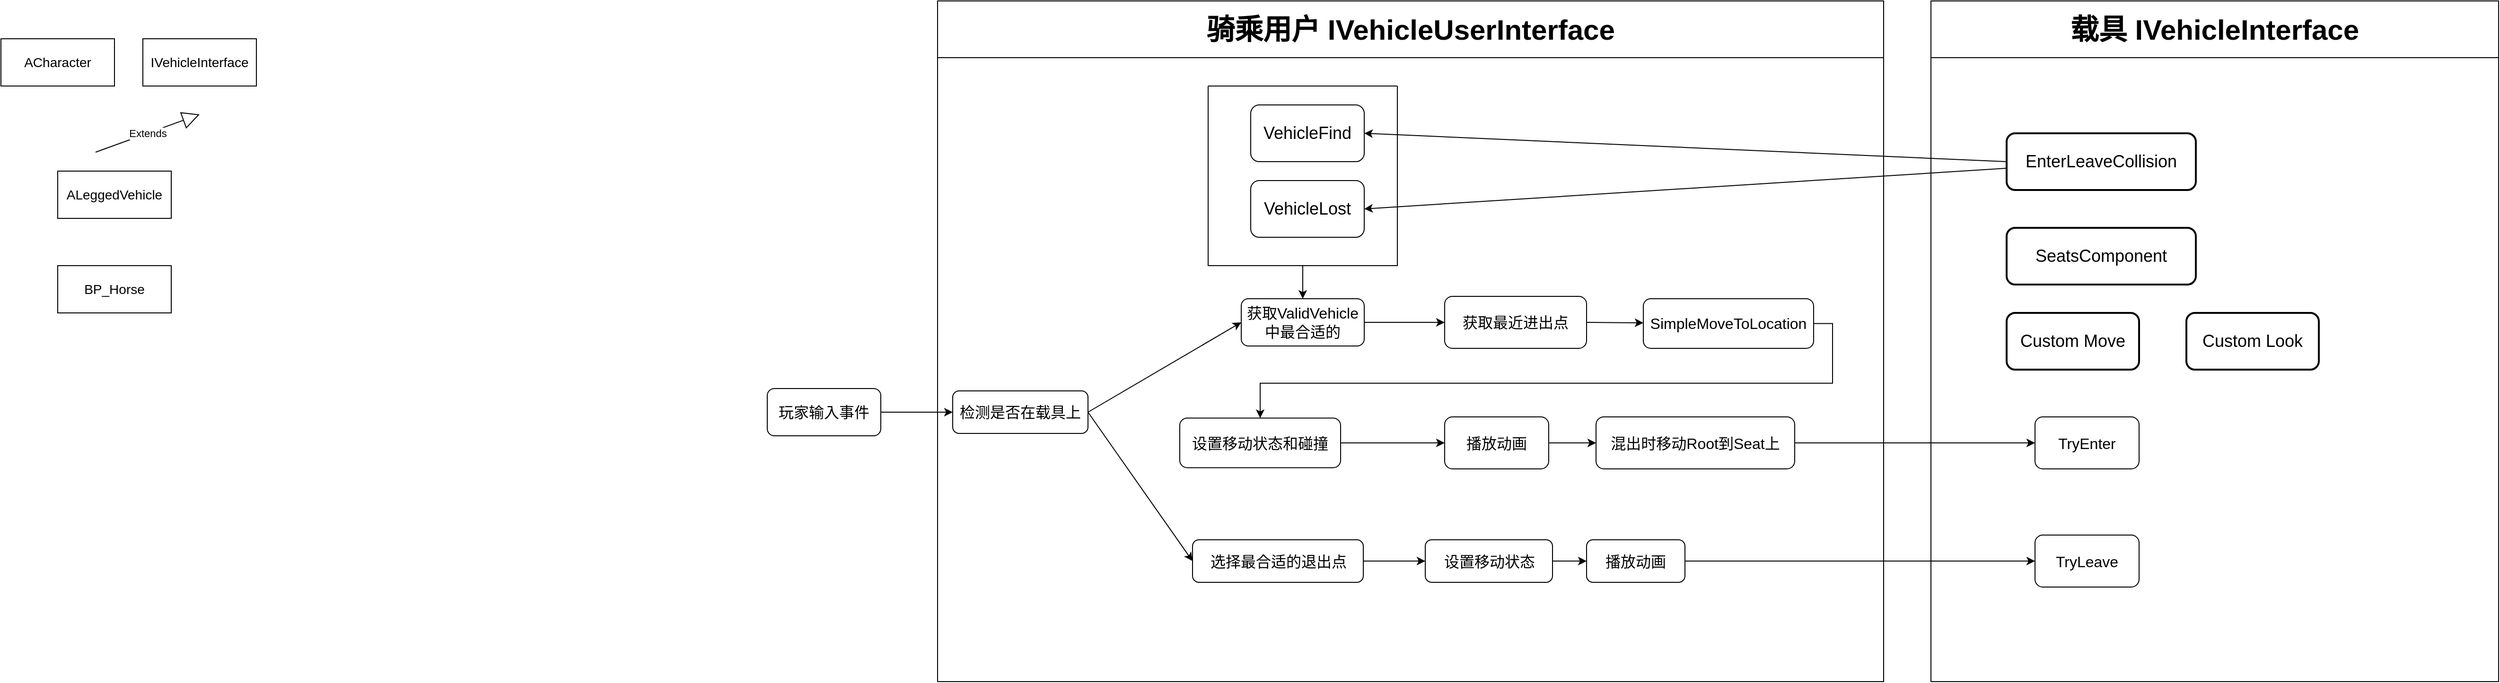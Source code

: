 <mxfile version="26.1.0">
  <diagram name="第 1 页" id="gDU1b_FPKUj2_BpZ1eFG">
    <mxGraphModel dx="3457" dy="2124" grid="1" gridSize="10" guides="1" tooltips="1" connect="1" arrows="1" fold="1" page="1" pageScale="1" pageWidth="827" pageHeight="1169" math="0" shadow="0">
      <root>
        <mxCell id="0" />
        <mxCell id="1" parent="0" />
        <mxCell id="uNpfINHXBhPcbjjiFxd6-16" style="edgeStyle=orthogonalEdgeStyle;rounded=0;orthogonalLoop=1;jettySize=auto;html=1;exitX=1;exitY=0.5;exitDx=0;exitDy=0;" parent="1" source="uNpfINHXBhPcbjjiFxd6-2" target="uNpfINHXBhPcbjjiFxd6-15" edge="1">
          <mxGeometry relative="1" as="geometry" />
        </mxCell>
        <mxCell id="uNpfINHXBhPcbjjiFxd6-2" value="&lt;font style=&quot;font-size: 16px;&quot;&gt;玩家输入事件&lt;/font&gt;" style="rounded=1;whiteSpace=wrap;html=1;" parent="1" vertex="1">
          <mxGeometry x="-780" y="240" width="120" height="50" as="geometry" />
        </mxCell>
        <mxCell id="uNpfINHXBhPcbjjiFxd6-8" value="&lt;font style=&quot;font-size: 30px;&quot;&gt;载具&amp;nbsp;IVehicleInterface&lt;/font&gt;" style="swimlane;whiteSpace=wrap;html=1;startSize=60;" parent="1" vertex="1">
          <mxGeometry x="450" y="-170" width="600" height="720" as="geometry" />
        </mxCell>
        <mxCell id="uNpfINHXBhPcbjjiFxd6-5" value="&lt;span style=&quot;font-size: 18px;&quot;&gt;EnterLeaveCollision&lt;/span&gt;" style="rounded=1;whiteSpace=wrap;html=1;strokeWidth=2;" parent="uNpfINHXBhPcbjjiFxd6-8" vertex="1">
          <mxGeometry x="80" y="140" width="200" height="60" as="geometry" />
        </mxCell>
        <mxCell id="uNpfINHXBhPcbjjiFxd6-32" value="&lt;span style=&quot;font-size: 16px;&quot;&gt;TryEnter&lt;/span&gt;" style="rounded=1;whiteSpace=wrap;html=1;" parent="uNpfINHXBhPcbjjiFxd6-8" vertex="1">
          <mxGeometry x="110" y="440" width="110" height="55" as="geometry" />
        </mxCell>
        <mxCell id="uNpfINHXBhPcbjjiFxd6-37" value="&lt;span style=&quot;font-size: 16px;&quot;&gt;TryLeave&lt;/span&gt;" style="rounded=1;whiteSpace=wrap;html=1;" parent="uNpfINHXBhPcbjjiFxd6-8" vertex="1">
          <mxGeometry x="110" y="565" width="110" height="55" as="geometry" />
        </mxCell>
        <mxCell id="uNpfINHXBhPcbjjiFxd6-48" value="&lt;span style=&quot;font-size: 18px;&quot;&gt;SeatsComponent&lt;/span&gt;" style="rounded=1;whiteSpace=wrap;html=1;strokeWidth=2;" parent="uNpfINHXBhPcbjjiFxd6-8" vertex="1">
          <mxGeometry x="80" y="240" width="200" height="60" as="geometry" />
        </mxCell>
        <mxCell id="uNpfINHXBhPcbjjiFxd6-49" value="&lt;span style=&quot;font-size: 18px;&quot;&gt;Custom Move&lt;/span&gt;" style="rounded=1;whiteSpace=wrap;html=1;strokeWidth=2;" parent="uNpfINHXBhPcbjjiFxd6-8" vertex="1">
          <mxGeometry x="80" y="330" width="140" height="60" as="geometry" />
        </mxCell>
        <mxCell id="uNpfINHXBhPcbjjiFxd6-50" value="&lt;span style=&quot;font-size: 18px;&quot;&gt;Custom Look&lt;/span&gt;" style="rounded=1;whiteSpace=wrap;html=1;strokeWidth=2;" parent="uNpfINHXBhPcbjjiFxd6-8" vertex="1">
          <mxGeometry x="270" y="330" width="140" height="60" as="geometry" />
        </mxCell>
        <mxCell id="uNpfINHXBhPcbjjiFxd6-10" value="&lt;span style=&quot;font-size: 30px;&quot;&gt;骑乘用户&amp;nbsp;IVehicleUserInterface&lt;/span&gt;" style="swimlane;whiteSpace=wrap;html=1;startSize=60;" parent="1" vertex="1">
          <mxGeometry x="-600" y="-170" width="1000" height="720" as="geometry" />
        </mxCell>
        <mxCell id="uNpfINHXBhPcbjjiFxd6-34" style="rounded=0;orthogonalLoop=1;jettySize=auto;html=1;exitX=1;exitY=0.5;exitDx=0;exitDy=0;entryX=0;entryY=0.5;entryDx=0;entryDy=0;" parent="uNpfINHXBhPcbjjiFxd6-10" source="uNpfINHXBhPcbjjiFxd6-15" target="uNpfINHXBhPcbjjiFxd6-19" edge="1">
          <mxGeometry relative="1" as="geometry" />
        </mxCell>
        <mxCell id="uNpfINHXBhPcbjjiFxd6-41" style="rounded=0;orthogonalLoop=1;jettySize=auto;html=1;exitX=1;exitY=0.5;exitDx=0;exitDy=0;entryX=0;entryY=0.5;entryDx=0;entryDy=0;" parent="uNpfINHXBhPcbjjiFxd6-10" source="uNpfINHXBhPcbjjiFxd6-15" target="uNpfINHXBhPcbjjiFxd6-40" edge="1">
          <mxGeometry relative="1" as="geometry" />
        </mxCell>
        <mxCell id="uNpfINHXBhPcbjjiFxd6-15" value="&lt;font style=&quot;font-size: 16px;&quot;&gt;检测是否在载具上&lt;/font&gt;" style="rounded=1;whiteSpace=wrap;html=1;" parent="uNpfINHXBhPcbjjiFxd6-10" vertex="1">
          <mxGeometry x="16" y="412.5" width="143" height="45" as="geometry" />
        </mxCell>
        <mxCell id="uNpfINHXBhPcbjjiFxd6-24" style="edgeStyle=orthogonalEdgeStyle;rounded=0;orthogonalLoop=1;jettySize=auto;html=1;exitX=1;exitY=0.5;exitDx=0;exitDy=0;" parent="uNpfINHXBhPcbjjiFxd6-10" source="uNpfINHXBhPcbjjiFxd6-19" target="uNpfINHXBhPcbjjiFxd6-23" edge="1">
          <mxGeometry relative="1" as="geometry" />
        </mxCell>
        <mxCell id="uNpfINHXBhPcbjjiFxd6-19" value="&lt;span style=&quot;font-size: 16px;&quot;&gt;获取ValidVehicle中最合适的&lt;/span&gt;" style="rounded=1;whiteSpace=wrap;html=1;" parent="uNpfINHXBhPcbjjiFxd6-10" vertex="1">
          <mxGeometry x="321" y="315" width="130" height="50" as="geometry" />
        </mxCell>
        <mxCell id="uNpfINHXBhPcbjjiFxd6-22" style="rounded=0;orthogonalLoop=1;jettySize=auto;html=1;exitX=0.5;exitY=1;exitDx=0;exitDy=0;entryX=0.5;entryY=0;entryDx=0;entryDy=0;" parent="uNpfINHXBhPcbjjiFxd6-10" source="uNpfINHXBhPcbjjiFxd6-21" target="uNpfINHXBhPcbjjiFxd6-19" edge="1">
          <mxGeometry relative="1" as="geometry" />
        </mxCell>
        <mxCell id="uNpfINHXBhPcbjjiFxd6-21" value="" style="swimlane;startSize=0;" parent="uNpfINHXBhPcbjjiFxd6-10" vertex="1">
          <mxGeometry x="286" y="90" width="200" height="190" as="geometry" />
        </mxCell>
        <mxCell id="uNpfINHXBhPcbjjiFxd6-6" value="&lt;span style=&quot;font-size: 18px;&quot;&gt;VehicleFind&lt;/span&gt;" style="rounded=1;whiteSpace=wrap;html=1;" parent="uNpfINHXBhPcbjjiFxd6-21" vertex="1">
          <mxGeometry x="45" y="20" width="120" height="60" as="geometry" />
        </mxCell>
        <mxCell id="uNpfINHXBhPcbjjiFxd6-7" value="&lt;span style=&quot;font-size: 18px;&quot;&gt;VehicleLost&lt;/span&gt;" style="rounded=1;whiteSpace=wrap;html=1;" parent="uNpfINHXBhPcbjjiFxd6-21" vertex="1">
          <mxGeometry x="45" y="100" width="120" height="60" as="geometry" />
        </mxCell>
        <mxCell id="uNpfINHXBhPcbjjiFxd6-27" style="rounded=0;orthogonalLoop=1;jettySize=auto;html=1;exitX=1;exitY=0.5;exitDx=0;exitDy=0;" parent="uNpfINHXBhPcbjjiFxd6-10" source="uNpfINHXBhPcbjjiFxd6-23" target="uNpfINHXBhPcbjjiFxd6-26" edge="1">
          <mxGeometry relative="1" as="geometry" />
        </mxCell>
        <mxCell id="uNpfINHXBhPcbjjiFxd6-23" value="&lt;span style=&quot;font-size: 16px;&quot;&gt;获取最近进出点&lt;/span&gt;" style="rounded=1;whiteSpace=wrap;html=1;" parent="uNpfINHXBhPcbjjiFxd6-10" vertex="1">
          <mxGeometry x="536" y="312.5" width="150" height="55" as="geometry" />
        </mxCell>
        <mxCell id="uNpfINHXBhPcbjjiFxd6-26" value="&lt;span style=&quot;font-size: 16px;&quot;&gt;SimpleMoveToLocation&lt;/span&gt;" style="rounded=1;whiteSpace=wrap;html=1;" parent="uNpfINHXBhPcbjjiFxd6-10" vertex="1">
          <mxGeometry x="746" y="315" width="180" height="52.5" as="geometry" />
        </mxCell>
        <mxCell id="uNpfINHXBhPcbjjiFxd6-36" style="edgeStyle=orthogonalEdgeStyle;rounded=0;orthogonalLoop=1;jettySize=auto;html=1;exitX=1;exitY=0.5;exitDx=0;exitDy=0;" parent="uNpfINHXBhPcbjjiFxd6-10" source="uNpfINHXBhPcbjjiFxd6-30" target="uNpfINHXBhPcbjjiFxd6-35" edge="1">
          <mxGeometry relative="1" as="geometry" />
        </mxCell>
        <mxCell id="uNpfINHXBhPcbjjiFxd6-30" value="&lt;span style=&quot;font-size: 16px;&quot;&gt;播放动画&lt;/span&gt;" style="rounded=1;whiteSpace=wrap;html=1;" parent="uNpfINHXBhPcbjjiFxd6-10" vertex="1">
          <mxGeometry x="536" y="440" width="110" height="55" as="geometry" />
        </mxCell>
        <mxCell id="uNpfINHXBhPcbjjiFxd6-28" value="&lt;span style=&quot;font-size: 16px;&quot;&gt;设置移动状态和碰撞&lt;/span&gt;" style="rounded=1;whiteSpace=wrap;html=1;" parent="uNpfINHXBhPcbjjiFxd6-10" vertex="1">
          <mxGeometry x="256" y="441.25" width="170" height="52.5" as="geometry" />
        </mxCell>
        <mxCell id="uNpfINHXBhPcbjjiFxd6-29" style="rounded=0;orthogonalLoop=1;jettySize=auto;html=1;exitX=1;exitY=0.5;exitDx=0;exitDy=0;edgeStyle=orthogonalEdgeStyle;" parent="uNpfINHXBhPcbjjiFxd6-10" source="uNpfINHXBhPcbjjiFxd6-26" target="uNpfINHXBhPcbjjiFxd6-28" edge="1">
          <mxGeometry relative="1" as="geometry" />
        </mxCell>
        <mxCell id="uNpfINHXBhPcbjjiFxd6-31" style="edgeStyle=orthogonalEdgeStyle;rounded=0;orthogonalLoop=1;jettySize=auto;html=1;exitX=1;exitY=0.5;exitDx=0;exitDy=0;entryX=0;entryY=0.5;entryDx=0;entryDy=0;" parent="uNpfINHXBhPcbjjiFxd6-10" source="uNpfINHXBhPcbjjiFxd6-28" target="uNpfINHXBhPcbjjiFxd6-30" edge="1">
          <mxGeometry relative="1" as="geometry" />
        </mxCell>
        <mxCell id="uNpfINHXBhPcbjjiFxd6-35" value="&lt;span style=&quot;font-size: 16px;&quot;&gt;混出时移动Root到Seat上&lt;/span&gt;" style="rounded=1;whiteSpace=wrap;html=1;" parent="uNpfINHXBhPcbjjiFxd6-10" vertex="1">
          <mxGeometry x="696" y="440" width="210" height="55" as="geometry" />
        </mxCell>
        <mxCell id="uNpfINHXBhPcbjjiFxd6-43" style="edgeStyle=orthogonalEdgeStyle;rounded=0;orthogonalLoop=1;jettySize=auto;html=1;exitX=1;exitY=0.5;exitDx=0;exitDy=0;entryX=0;entryY=0.5;entryDx=0;entryDy=0;" parent="uNpfINHXBhPcbjjiFxd6-10" source="uNpfINHXBhPcbjjiFxd6-40" target="uNpfINHXBhPcbjjiFxd6-42" edge="1">
          <mxGeometry relative="1" as="geometry" />
        </mxCell>
        <mxCell id="uNpfINHXBhPcbjjiFxd6-40" value="&lt;span style=&quot;font-size: 16px;&quot;&gt;选择最合适的退出点&lt;/span&gt;" style="rounded=1;whiteSpace=wrap;html=1;" parent="uNpfINHXBhPcbjjiFxd6-10" vertex="1">
          <mxGeometry x="269.5" y="570" width="180.5" height="45" as="geometry" />
        </mxCell>
        <mxCell id="uNpfINHXBhPcbjjiFxd6-46" style="edgeStyle=orthogonalEdgeStyle;rounded=0;orthogonalLoop=1;jettySize=auto;html=1;exitX=1;exitY=0.5;exitDx=0;exitDy=0;" parent="uNpfINHXBhPcbjjiFxd6-10" source="uNpfINHXBhPcbjjiFxd6-42" target="uNpfINHXBhPcbjjiFxd6-44" edge="1">
          <mxGeometry relative="1" as="geometry" />
        </mxCell>
        <mxCell id="uNpfINHXBhPcbjjiFxd6-42" value="&lt;span style=&quot;font-size: 16px;&quot;&gt;设置移动状态&lt;/span&gt;" style="rounded=1;whiteSpace=wrap;html=1;" parent="uNpfINHXBhPcbjjiFxd6-10" vertex="1">
          <mxGeometry x="515.5" y="570" width="134.5" height="45" as="geometry" />
        </mxCell>
        <mxCell id="uNpfINHXBhPcbjjiFxd6-44" value="&lt;span style=&quot;font-size: 16px;&quot;&gt;播放动画&lt;/span&gt;" style="rounded=1;whiteSpace=wrap;html=1;" parent="uNpfINHXBhPcbjjiFxd6-10" vertex="1">
          <mxGeometry x="686" y="570" width="104" height="45" as="geometry" />
        </mxCell>
        <mxCell id="uNpfINHXBhPcbjjiFxd6-13" value="" style="endArrow=classic;html=1;rounded=0;entryX=1;entryY=0.5;entryDx=0;entryDy=0;exitX=0;exitY=0.5;exitDx=0;exitDy=0;" parent="1" source="uNpfINHXBhPcbjjiFxd6-5" target="uNpfINHXBhPcbjjiFxd6-6" edge="1">
          <mxGeometry width="50" height="50" relative="1" as="geometry">
            <mxPoint x="310" y="60" as="sourcePoint" />
            <mxPoint x="120" y="40" as="targetPoint" />
          </mxGeometry>
        </mxCell>
        <mxCell id="uNpfINHXBhPcbjjiFxd6-14" value="" style="endArrow=classic;html=1;rounded=0;entryX=1;entryY=0.5;entryDx=0;entryDy=0;exitX=-0.002;exitY=0.617;exitDx=0;exitDy=0;exitPerimeter=0;" parent="1" source="uNpfINHXBhPcbjjiFxd6-5" target="uNpfINHXBhPcbjjiFxd6-7" edge="1">
          <mxGeometry width="50" height="50" relative="1" as="geometry">
            <mxPoint x="310" y="60" as="sourcePoint" />
            <mxPoint x="-170" y="30" as="targetPoint" />
          </mxGeometry>
        </mxCell>
        <mxCell id="uNpfINHXBhPcbjjiFxd6-38" style="rounded=0;orthogonalLoop=1;jettySize=auto;html=1;exitX=1;exitY=0.5;exitDx=0;exitDy=0;entryX=0;entryY=0.5;entryDx=0;entryDy=0;" parent="1" source="uNpfINHXBhPcbjjiFxd6-35" target="uNpfINHXBhPcbjjiFxd6-32" edge="1">
          <mxGeometry relative="1" as="geometry" />
        </mxCell>
        <mxCell id="uNpfINHXBhPcbjjiFxd6-47" style="edgeStyle=orthogonalEdgeStyle;rounded=0;orthogonalLoop=1;jettySize=auto;html=1;exitX=1;exitY=0.5;exitDx=0;exitDy=0;entryX=0;entryY=0.5;entryDx=0;entryDy=0;" parent="1" source="uNpfINHXBhPcbjjiFxd6-44" target="uNpfINHXBhPcbjjiFxd6-37" edge="1">
          <mxGeometry relative="1" as="geometry" />
        </mxCell>
        <mxCell id="Y2Ycr3pLK0KxsmjXO_Lx-1" value="&lt;font style=&quot;font-size: 14px;&quot;&gt;IVehicleInterface&lt;/font&gt;" style="html=1;whiteSpace=wrap;" vertex="1" parent="1">
          <mxGeometry x="-1440" y="-130" width="120" height="50" as="geometry" />
        </mxCell>
        <mxCell id="Y2Ycr3pLK0KxsmjXO_Lx-2" value="&lt;font style=&quot;font-size: 14px;&quot;&gt;ALeggedVehicle&lt;/font&gt;" style="html=1;whiteSpace=wrap;" vertex="1" parent="1">
          <mxGeometry x="-1530" y="10" width="120" height="50" as="geometry" />
        </mxCell>
        <mxCell id="Y2Ycr3pLK0KxsmjXO_Lx-3" value="&lt;font style=&quot;font-size: 14px;&quot;&gt;BP_Horse&lt;/font&gt;" style="html=1;whiteSpace=wrap;" vertex="1" parent="1">
          <mxGeometry x="-1530" y="110" width="120" height="50" as="geometry" />
        </mxCell>
        <mxCell id="Y2Ycr3pLK0KxsmjXO_Lx-5" value="&lt;font style=&quot;font-size: 14px;&quot;&gt;ACharacter&lt;/font&gt;" style="html=1;whiteSpace=wrap;" vertex="1" parent="1">
          <mxGeometry x="-1590" y="-130" width="120" height="50" as="geometry" />
        </mxCell>
        <mxCell id="Y2Ycr3pLK0KxsmjXO_Lx-6" value="Extends" style="endArrow=block;endSize=16;endFill=0;html=1;rounded=0;" edge="1" parent="1">
          <mxGeometry width="160" relative="1" as="geometry">
            <mxPoint x="-1490" y="-10" as="sourcePoint" />
            <mxPoint x="-1380" y="-50" as="targetPoint" />
          </mxGeometry>
        </mxCell>
      </root>
    </mxGraphModel>
  </diagram>
</mxfile>
